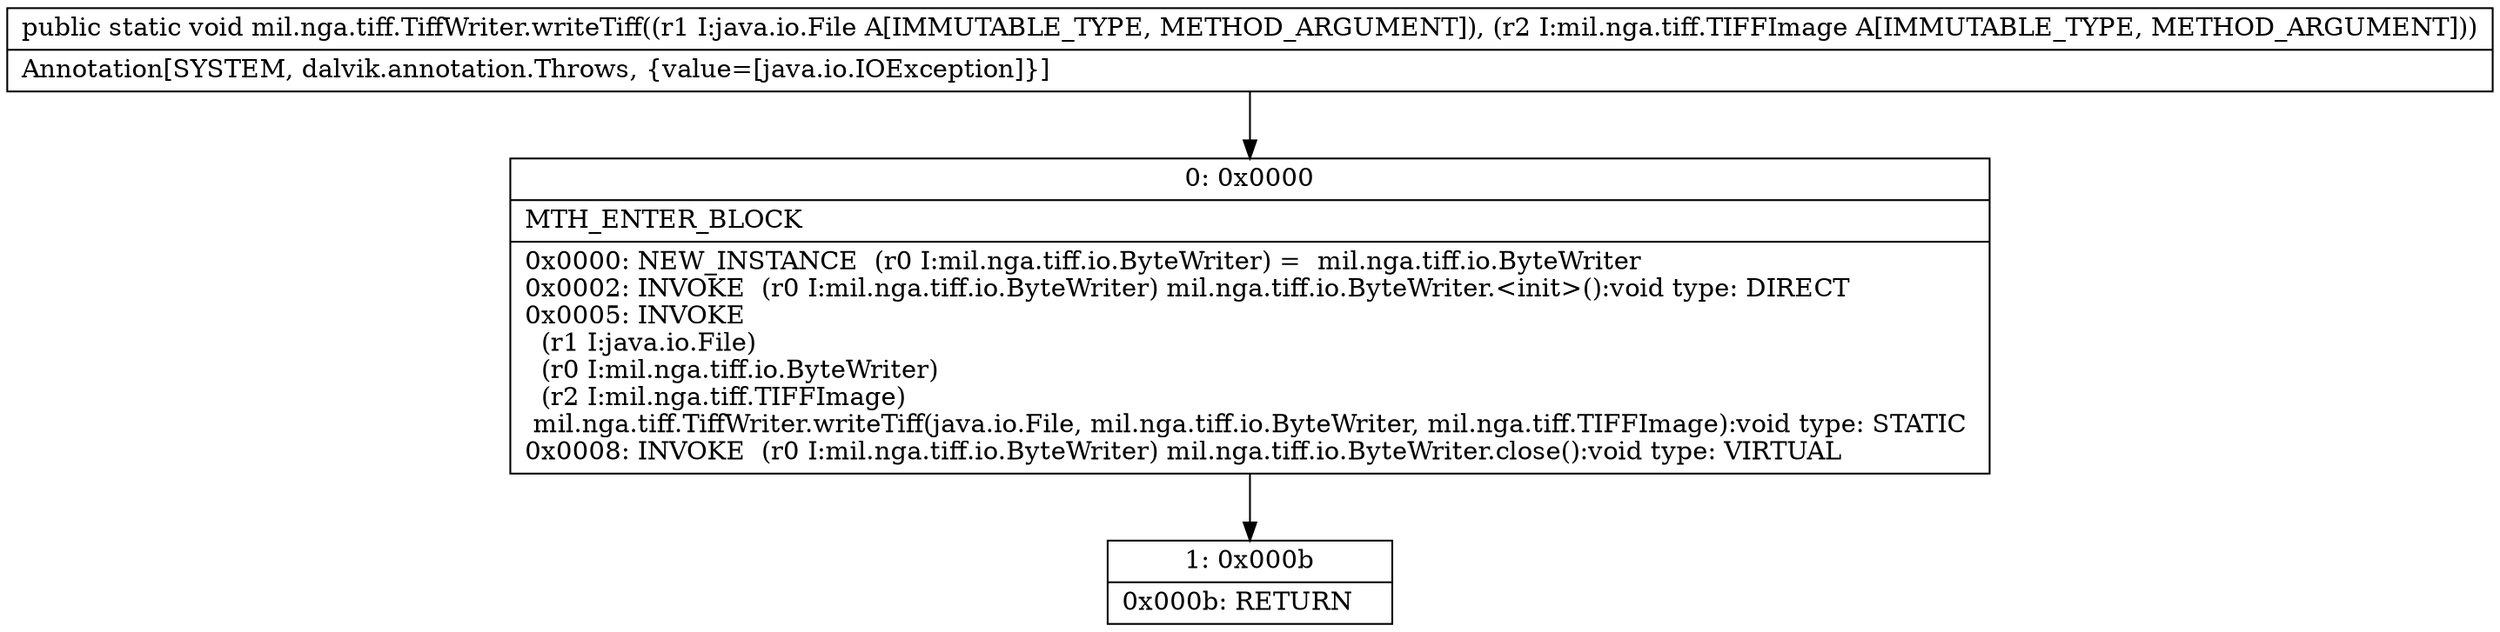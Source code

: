 digraph "CFG formil.nga.tiff.TiffWriter.writeTiff(Ljava\/io\/File;Lmil\/nga\/tiff\/TIFFImage;)V" {
Node_0 [shape=record,label="{0\:\ 0x0000|MTH_ENTER_BLOCK\l|0x0000: NEW_INSTANCE  (r0 I:mil.nga.tiff.io.ByteWriter) =  mil.nga.tiff.io.ByteWriter \l0x0002: INVOKE  (r0 I:mil.nga.tiff.io.ByteWriter) mil.nga.tiff.io.ByteWriter.\<init\>():void type: DIRECT \l0x0005: INVOKE  \l  (r1 I:java.io.File)\l  (r0 I:mil.nga.tiff.io.ByteWriter)\l  (r2 I:mil.nga.tiff.TIFFImage)\l mil.nga.tiff.TiffWriter.writeTiff(java.io.File, mil.nga.tiff.io.ByteWriter, mil.nga.tiff.TIFFImage):void type: STATIC \l0x0008: INVOKE  (r0 I:mil.nga.tiff.io.ByteWriter) mil.nga.tiff.io.ByteWriter.close():void type: VIRTUAL \l}"];
Node_1 [shape=record,label="{1\:\ 0x000b|0x000b: RETURN   \l}"];
MethodNode[shape=record,label="{public static void mil.nga.tiff.TiffWriter.writeTiff((r1 I:java.io.File A[IMMUTABLE_TYPE, METHOD_ARGUMENT]), (r2 I:mil.nga.tiff.TIFFImage A[IMMUTABLE_TYPE, METHOD_ARGUMENT]))  | Annotation[SYSTEM, dalvik.annotation.Throws, \{value=[java.io.IOException]\}]\l}"];
MethodNode -> Node_0;
Node_0 -> Node_1;
}

